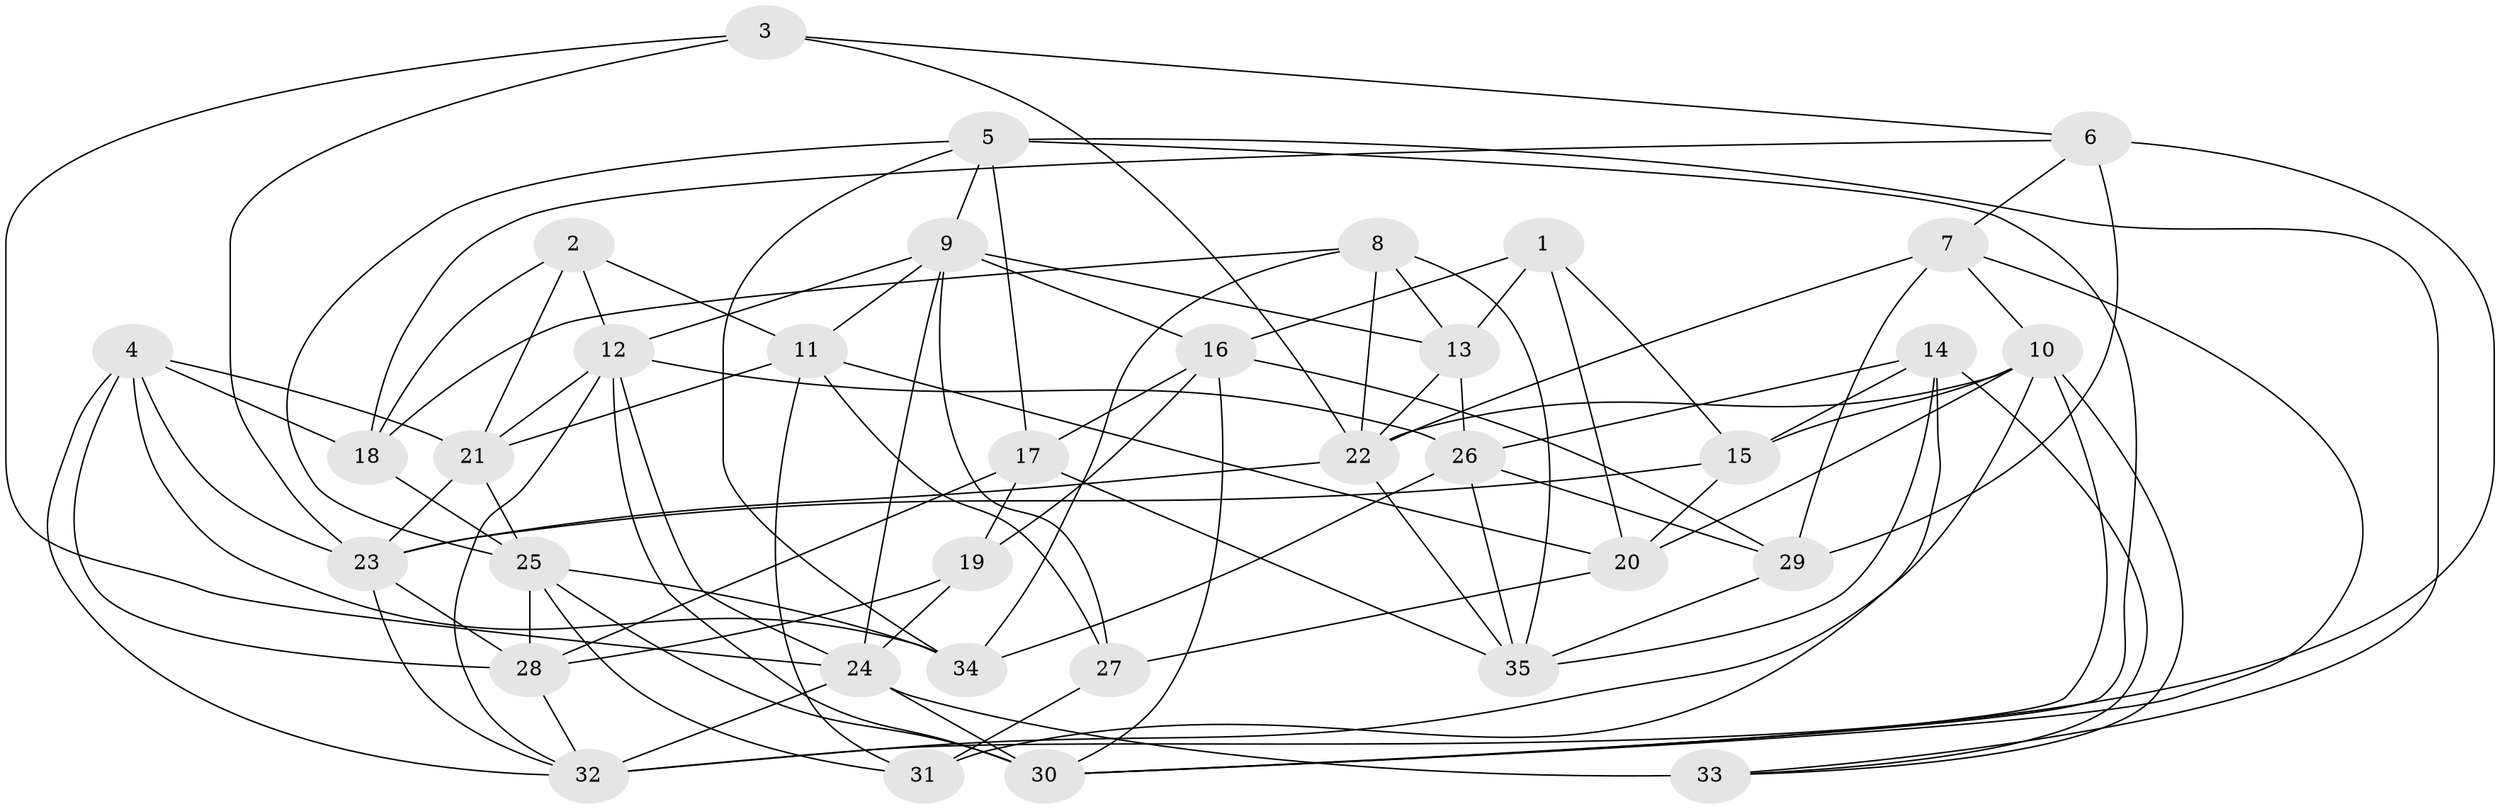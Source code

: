 // original degree distribution, {4: 1.0}
// Generated by graph-tools (version 1.1) at 2025/38/03/04/25 23:38:16]
// undirected, 35 vertices, 97 edges
graph export_dot {
  node [color=gray90,style=filled];
  1;
  2;
  3;
  4;
  5;
  6;
  7;
  8;
  9;
  10;
  11;
  12;
  13;
  14;
  15;
  16;
  17;
  18;
  19;
  20;
  21;
  22;
  23;
  24;
  25;
  26;
  27;
  28;
  29;
  30;
  31;
  32;
  33;
  34;
  35;
  1 -- 13 [weight=1.0];
  1 -- 15 [weight=1.0];
  1 -- 16 [weight=1.0];
  1 -- 20 [weight=1.0];
  2 -- 11 [weight=1.0];
  2 -- 12 [weight=1.0];
  2 -- 18 [weight=1.0];
  2 -- 21 [weight=1.0];
  3 -- 6 [weight=1.0];
  3 -- 22 [weight=1.0];
  3 -- 23 [weight=1.0];
  3 -- 24 [weight=1.0];
  4 -- 18 [weight=1.0];
  4 -- 21 [weight=1.0];
  4 -- 23 [weight=1.0];
  4 -- 28 [weight=1.0];
  4 -- 32 [weight=1.0];
  4 -- 34 [weight=1.0];
  5 -- 9 [weight=1.0];
  5 -- 17 [weight=1.0];
  5 -- 25 [weight=1.0];
  5 -- 30 [weight=1.0];
  5 -- 33 [weight=1.0];
  5 -- 34 [weight=1.0];
  6 -- 7 [weight=1.0];
  6 -- 18 [weight=1.0];
  6 -- 29 [weight=2.0];
  6 -- 32 [weight=1.0];
  7 -- 10 [weight=1.0];
  7 -- 22 [weight=1.0];
  7 -- 29 [weight=2.0];
  7 -- 30 [weight=1.0];
  8 -- 13 [weight=1.0];
  8 -- 18 [weight=2.0];
  8 -- 22 [weight=1.0];
  8 -- 34 [weight=1.0];
  8 -- 35 [weight=1.0];
  9 -- 11 [weight=1.0];
  9 -- 12 [weight=1.0];
  9 -- 13 [weight=1.0];
  9 -- 16 [weight=1.0];
  9 -- 24 [weight=1.0];
  9 -- 27 [weight=2.0];
  10 -- 15 [weight=2.0];
  10 -- 20 [weight=1.0];
  10 -- 22 [weight=3.0];
  10 -- 30 [weight=1.0];
  10 -- 32 [weight=1.0];
  10 -- 33 [weight=1.0];
  11 -- 20 [weight=1.0];
  11 -- 21 [weight=1.0];
  11 -- 27 [weight=1.0];
  11 -- 31 [weight=1.0];
  12 -- 21 [weight=1.0];
  12 -- 24 [weight=1.0];
  12 -- 26 [weight=1.0];
  12 -- 30 [weight=2.0];
  12 -- 32 [weight=1.0];
  13 -- 22 [weight=1.0];
  13 -- 26 [weight=2.0];
  14 -- 15 [weight=1.0];
  14 -- 26 [weight=2.0];
  14 -- 31 [weight=1.0];
  14 -- 33 [weight=1.0];
  14 -- 35 [weight=1.0];
  15 -- 20 [weight=1.0];
  15 -- 23 [weight=1.0];
  16 -- 17 [weight=1.0];
  16 -- 19 [weight=1.0];
  16 -- 29 [weight=1.0];
  16 -- 30 [weight=1.0];
  17 -- 19 [weight=1.0];
  17 -- 28 [weight=2.0];
  17 -- 35 [weight=1.0];
  18 -- 25 [weight=1.0];
  19 -- 24 [weight=1.0];
  19 -- 28 [weight=1.0];
  20 -- 27 [weight=2.0];
  21 -- 23 [weight=1.0];
  21 -- 25 [weight=1.0];
  22 -- 23 [weight=1.0];
  22 -- 35 [weight=2.0];
  23 -- 28 [weight=2.0];
  23 -- 32 [weight=1.0];
  24 -- 30 [weight=1.0];
  24 -- 32 [weight=2.0];
  24 -- 33 [weight=3.0];
  25 -- 28 [weight=1.0];
  25 -- 30 [weight=1.0];
  25 -- 31 [weight=1.0];
  25 -- 34 [weight=2.0];
  26 -- 29 [weight=1.0];
  26 -- 34 [weight=1.0];
  26 -- 35 [weight=1.0];
  27 -- 31 [weight=1.0];
  28 -- 32 [weight=1.0];
  29 -- 35 [weight=2.0];
}
